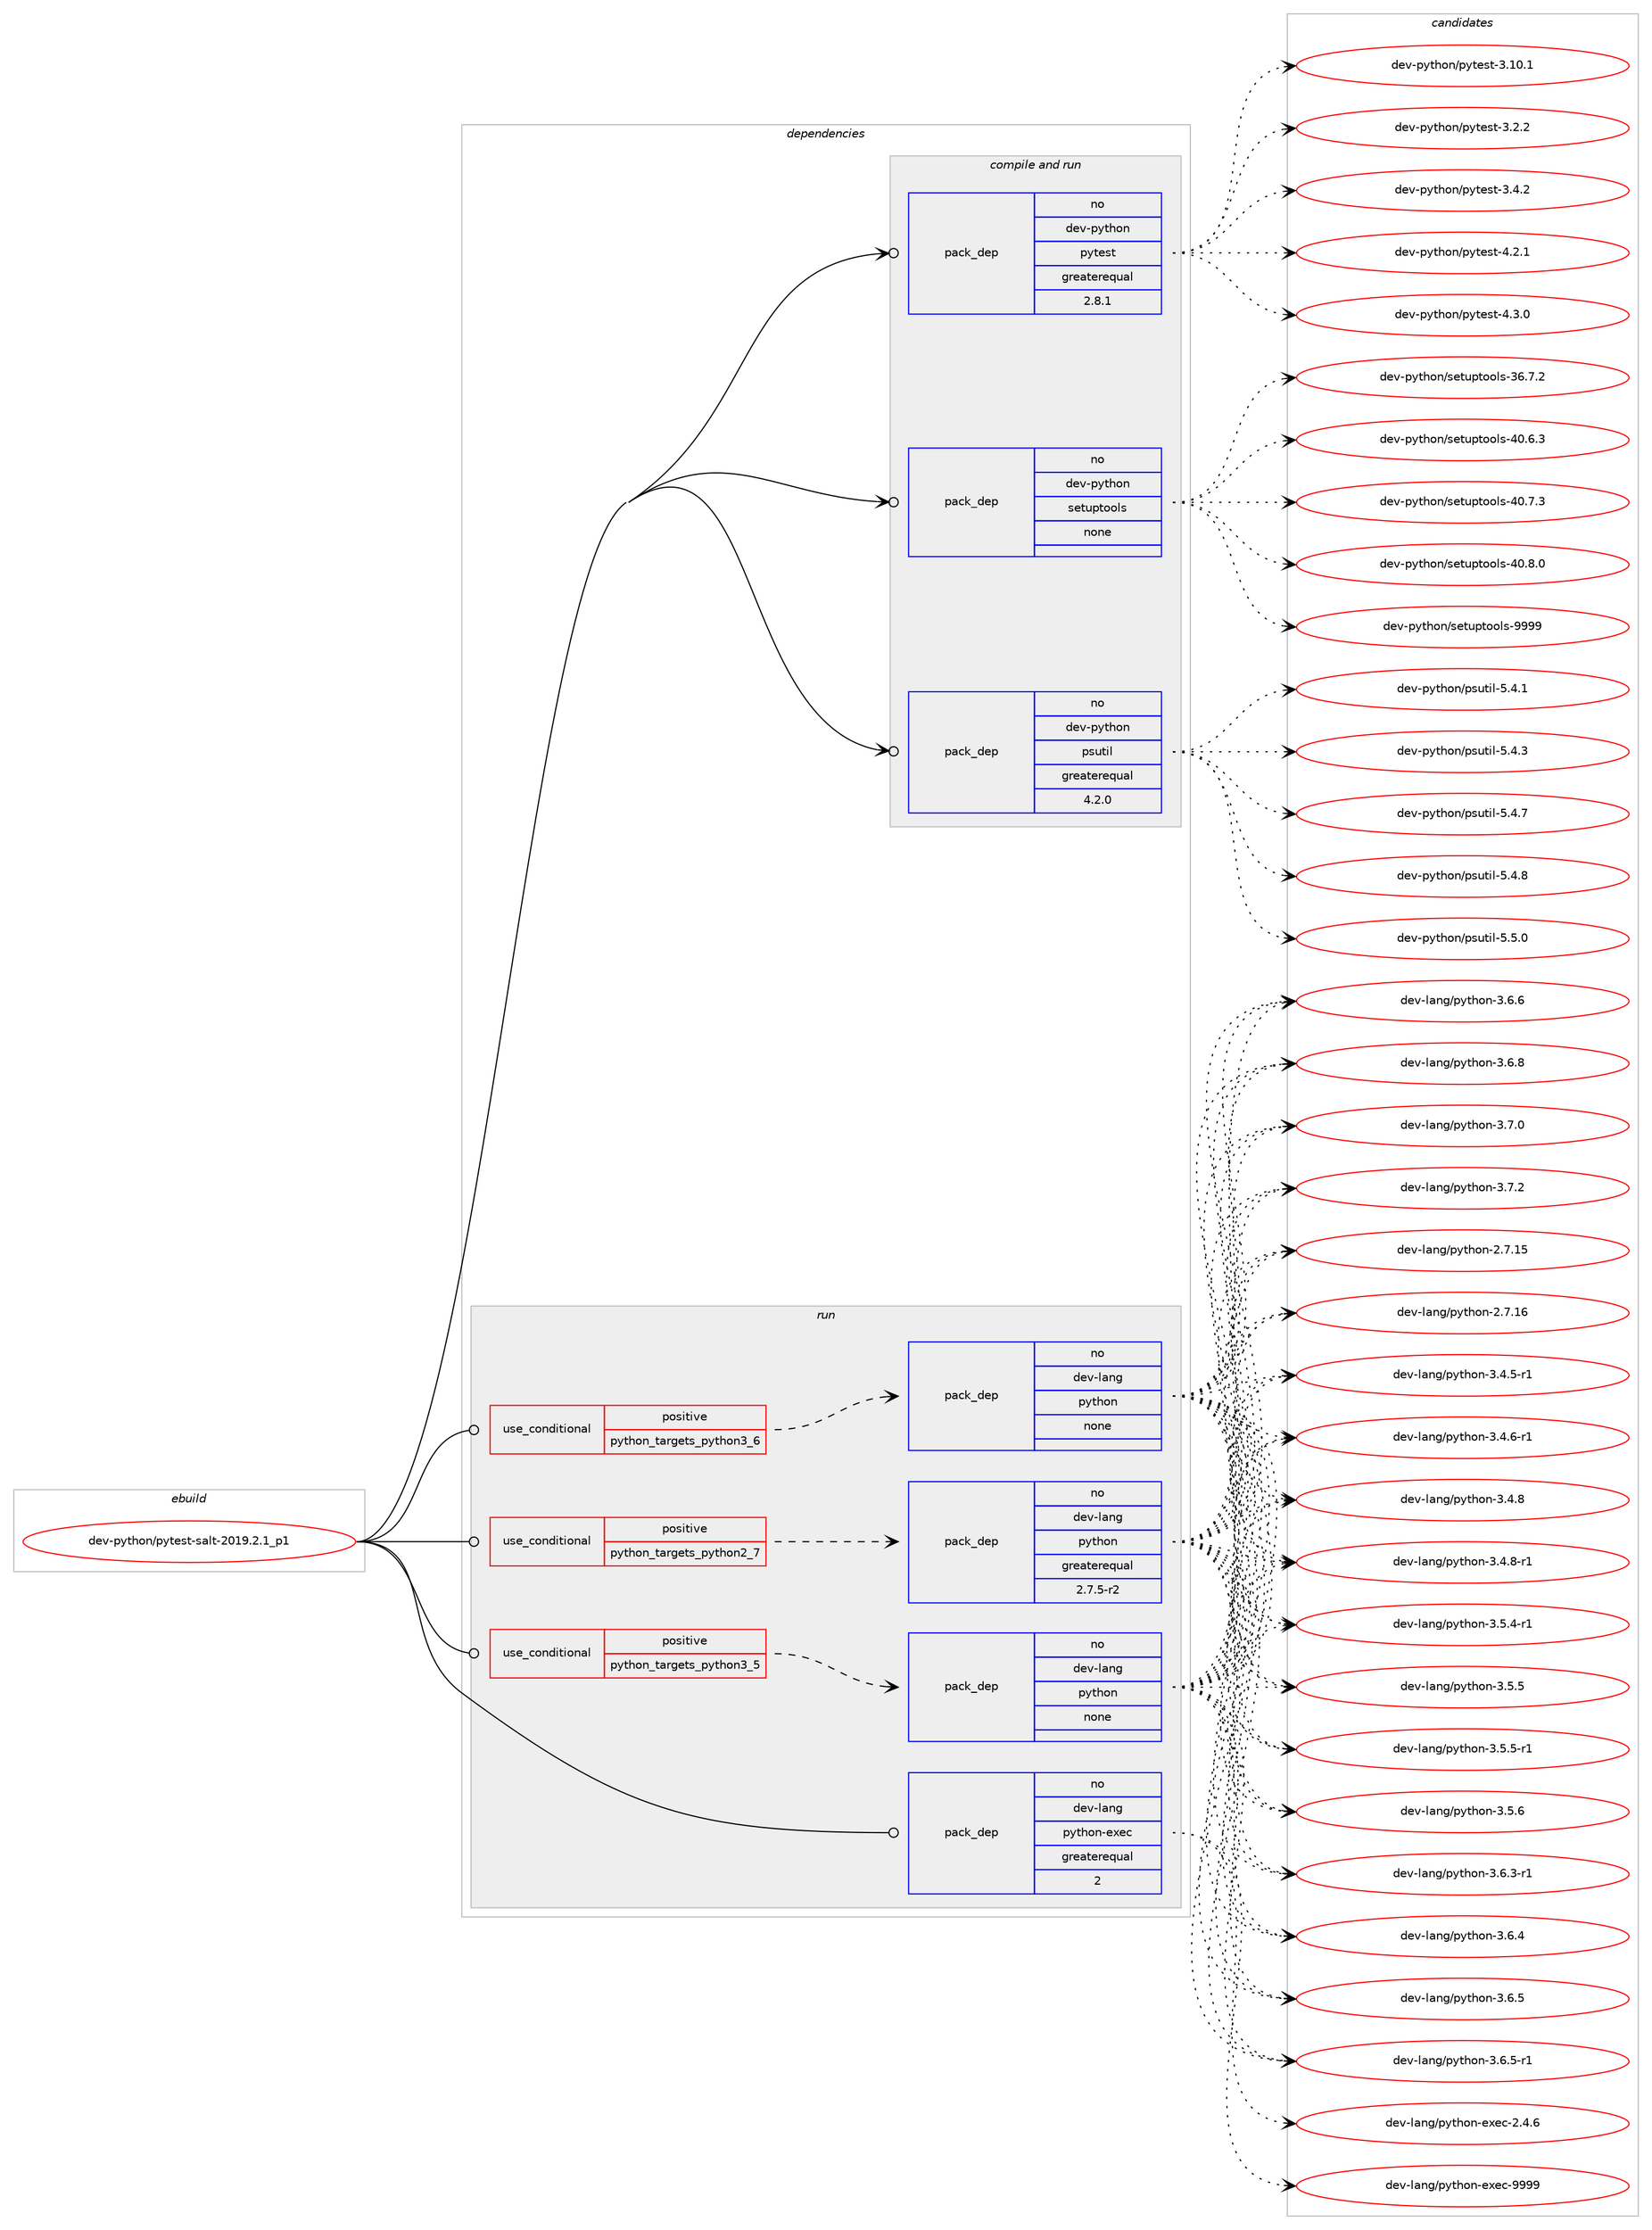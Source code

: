 digraph prolog {

# *************
# Graph options
# *************

newrank=true;
concentrate=true;
compound=true;
graph [rankdir=LR,fontname=Helvetica,fontsize=10,ranksep=1.5];#, ranksep=2.5, nodesep=0.2];
edge  [arrowhead=vee];
node  [fontname=Helvetica,fontsize=10];

# **********
# The ebuild
# **********

subgraph cluster_leftcol {
color=gray;
rank=same;
label=<<i>ebuild</i>>;
id [label="dev-python/pytest-salt-2019.2.1_p1", color=red, width=4, href="../dev-python/pytest-salt-2019.2.1_p1.svg"];
}

# ****************
# The dependencies
# ****************

subgraph cluster_midcol {
color=gray;
label=<<i>dependencies</i>>;
subgraph cluster_compile {
fillcolor="#eeeeee";
style=filled;
label=<<i>compile</i>>;
}
subgraph cluster_compileandrun {
fillcolor="#eeeeee";
style=filled;
label=<<i>compile and run</i>>;
subgraph pack1028077 {
dependency1433702 [label=<<TABLE BORDER="0" CELLBORDER="1" CELLSPACING="0" CELLPADDING="4" WIDTH="220"><TR><TD ROWSPAN="6" CELLPADDING="30">pack_dep</TD></TR><TR><TD WIDTH="110">no</TD></TR><TR><TD>dev-python</TD></TR><TR><TD>psutil</TD></TR><TR><TD>greaterequal</TD></TR><TR><TD>4.2.0</TD></TR></TABLE>>, shape=none, color=blue];
}
id:e -> dependency1433702:w [weight=20,style="solid",arrowhead="odotvee"];
subgraph pack1028078 {
dependency1433703 [label=<<TABLE BORDER="0" CELLBORDER="1" CELLSPACING="0" CELLPADDING="4" WIDTH="220"><TR><TD ROWSPAN="6" CELLPADDING="30">pack_dep</TD></TR><TR><TD WIDTH="110">no</TD></TR><TR><TD>dev-python</TD></TR><TR><TD>pytest</TD></TR><TR><TD>greaterequal</TD></TR><TR><TD>2.8.1</TD></TR></TABLE>>, shape=none, color=blue];
}
id:e -> dependency1433703:w [weight=20,style="solid",arrowhead="odotvee"];
subgraph pack1028079 {
dependency1433704 [label=<<TABLE BORDER="0" CELLBORDER="1" CELLSPACING="0" CELLPADDING="4" WIDTH="220"><TR><TD ROWSPAN="6" CELLPADDING="30">pack_dep</TD></TR><TR><TD WIDTH="110">no</TD></TR><TR><TD>dev-python</TD></TR><TR><TD>setuptools</TD></TR><TR><TD>none</TD></TR><TR><TD></TD></TR></TABLE>>, shape=none, color=blue];
}
id:e -> dependency1433704:w [weight=20,style="solid",arrowhead="odotvee"];
}
subgraph cluster_run {
fillcolor="#eeeeee";
style=filled;
label=<<i>run</i>>;
subgraph cond382277 {
dependency1433705 [label=<<TABLE BORDER="0" CELLBORDER="1" CELLSPACING="0" CELLPADDING="4"><TR><TD ROWSPAN="3" CELLPADDING="10">use_conditional</TD></TR><TR><TD>positive</TD></TR><TR><TD>python_targets_python2_7</TD></TR></TABLE>>, shape=none, color=red];
subgraph pack1028080 {
dependency1433706 [label=<<TABLE BORDER="0" CELLBORDER="1" CELLSPACING="0" CELLPADDING="4" WIDTH="220"><TR><TD ROWSPAN="6" CELLPADDING="30">pack_dep</TD></TR><TR><TD WIDTH="110">no</TD></TR><TR><TD>dev-lang</TD></TR><TR><TD>python</TD></TR><TR><TD>greaterequal</TD></TR><TR><TD>2.7.5-r2</TD></TR></TABLE>>, shape=none, color=blue];
}
dependency1433705:e -> dependency1433706:w [weight=20,style="dashed",arrowhead="vee"];
}
id:e -> dependency1433705:w [weight=20,style="solid",arrowhead="odot"];
subgraph cond382278 {
dependency1433707 [label=<<TABLE BORDER="0" CELLBORDER="1" CELLSPACING="0" CELLPADDING="4"><TR><TD ROWSPAN="3" CELLPADDING="10">use_conditional</TD></TR><TR><TD>positive</TD></TR><TR><TD>python_targets_python3_5</TD></TR></TABLE>>, shape=none, color=red];
subgraph pack1028081 {
dependency1433708 [label=<<TABLE BORDER="0" CELLBORDER="1" CELLSPACING="0" CELLPADDING="4" WIDTH="220"><TR><TD ROWSPAN="6" CELLPADDING="30">pack_dep</TD></TR><TR><TD WIDTH="110">no</TD></TR><TR><TD>dev-lang</TD></TR><TR><TD>python</TD></TR><TR><TD>none</TD></TR><TR><TD></TD></TR></TABLE>>, shape=none, color=blue];
}
dependency1433707:e -> dependency1433708:w [weight=20,style="dashed",arrowhead="vee"];
}
id:e -> dependency1433707:w [weight=20,style="solid",arrowhead="odot"];
subgraph cond382279 {
dependency1433709 [label=<<TABLE BORDER="0" CELLBORDER="1" CELLSPACING="0" CELLPADDING="4"><TR><TD ROWSPAN="3" CELLPADDING="10">use_conditional</TD></TR><TR><TD>positive</TD></TR><TR><TD>python_targets_python3_6</TD></TR></TABLE>>, shape=none, color=red];
subgraph pack1028082 {
dependency1433710 [label=<<TABLE BORDER="0" CELLBORDER="1" CELLSPACING="0" CELLPADDING="4" WIDTH="220"><TR><TD ROWSPAN="6" CELLPADDING="30">pack_dep</TD></TR><TR><TD WIDTH="110">no</TD></TR><TR><TD>dev-lang</TD></TR><TR><TD>python</TD></TR><TR><TD>none</TD></TR><TR><TD></TD></TR></TABLE>>, shape=none, color=blue];
}
dependency1433709:e -> dependency1433710:w [weight=20,style="dashed",arrowhead="vee"];
}
id:e -> dependency1433709:w [weight=20,style="solid",arrowhead="odot"];
subgraph pack1028083 {
dependency1433711 [label=<<TABLE BORDER="0" CELLBORDER="1" CELLSPACING="0" CELLPADDING="4" WIDTH="220"><TR><TD ROWSPAN="6" CELLPADDING="30">pack_dep</TD></TR><TR><TD WIDTH="110">no</TD></TR><TR><TD>dev-lang</TD></TR><TR><TD>python-exec</TD></TR><TR><TD>greaterequal</TD></TR><TR><TD>2</TD></TR></TABLE>>, shape=none, color=blue];
}
id:e -> dependency1433711:w [weight=20,style="solid",arrowhead="odot"];
}
}

# **************
# The candidates
# **************

subgraph cluster_choices {
rank=same;
color=gray;
label=<<i>candidates</i>>;

subgraph choice1028077 {
color=black;
nodesep=1;
choice1001011184511212111610411111047112115117116105108455346524649 [label="dev-python/psutil-5.4.1", color=red, width=4,href="../dev-python/psutil-5.4.1.svg"];
choice1001011184511212111610411111047112115117116105108455346524651 [label="dev-python/psutil-5.4.3", color=red, width=4,href="../dev-python/psutil-5.4.3.svg"];
choice1001011184511212111610411111047112115117116105108455346524655 [label="dev-python/psutil-5.4.7", color=red, width=4,href="../dev-python/psutil-5.4.7.svg"];
choice1001011184511212111610411111047112115117116105108455346524656 [label="dev-python/psutil-5.4.8", color=red, width=4,href="../dev-python/psutil-5.4.8.svg"];
choice1001011184511212111610411111047112115117116105108455346534648 [label="dev-python/psutil-5.5.0", color=red, width=4,href="../dev-python/psutil-5.5.0.svg"];
dependency1433702:e -> choice1001011184511212111610411111047112115117116105108455346524649:w [style=dotted,weight="100"];
dependency1433702:e -> choice1001011184511212111610411111047112115117116105108455346524651:w [style=dotted,weight="100"];
dependency1433702:e -> choice1001011184511212111610411111047112115117116105108455346524655:w [style=dotted,weight="100"];
dependency1433702:e -> choice1001011184511212111610411111047112115117116105108455346524656:w [style=dotted,weight="100"];
dependency1433702:e -> choice1001011184511212111610411111047112115117116105108455346534648:w [style=dotted,weight="100"];
}
subgraph choice1028078 {
color=black;
nodesep=1;
choice100101118451121211161041111104711212111610111511645514649484649 [label="dev-python/pytest-3.10.1", color=red, width=4,href="../dev-python/pytest-3.10.1.svg"];
choice1001011184511212111610411111047112121116101115116455146504650 [label="dev-python/pytest-3.2.2", color=red, width=4,href="../dev-python/pytest-3.2.2.svg"];
choice1001011184511212111610411111047112121116101115116455146524650 [label="dev-python/pytest-3.4.2", color=red, width=4,href="../dev-python/pytest-3.4.2.svg"];
choice1001011184511212111610411111047112121116101115116455246504649 [label="dev-python/pytest-4.2.1", color=red, width=4,href="../dev-python/pytest-4.2.1.svg"];
choice1001011184511212111610411111047112121116101115116455246514648 [label="dev-python/pytest-4.3.0", color=red, width=4,href="../dev-python/pytest-4.3.0.svg"];
dependency1433703:e -> choice100101118451121211161041111104711212111610111511645514649484649:w [style=dotted,weight="100"];
dependency1433703:e -> choice1001011184511212111610411111047112121116101115116455146504650:w [style=dotted,weight="100"];
dependency1433703:e -> choice1001011184511212111610411111047112121116101115116455146524650:w [style=dotted,weight="100"];
dependency1433703:e -> choice1001011184511212111610411111047112121116101115116455246504649:w [style=dotted,weight="100"];
dependency1433703:e -> choice1001011184511212111610411111047112121116101115116455246514648:w [style=dotted,weight="100"];
}
subgraph choice1028079 {
color=black;
nodesep=1;
choice100101118451121211161041111104711510111611711211611111110811545515446554650 [label="dev-python/setuptools-36.7.2", color=red, width=4,href="../dev-python/setuptools-36.7.2.svg"];
choice100101118451121211161041111104711510111611711211611111110811545524846544651 [label="dev-python/setuptools-40.6.3", color=red, width=4,href="../dev-python/setuptools-40.6.3.svg"];
choice100101118451121211161041111104711510111611711211611111110811545524846554651 [label="dev-python/setuptools-40.7.3", color=red, width=4,href="../dev-python/setuptools-40.7.3.svg"];
choice100101118451121211161041111104711510111611711211611111110811545524846564648 [label="dev-python/setuptools-40.8.0", color=red, width=4,href="../dev-python/setuptools-40.8.0.svg"];
choice10010111845112121116104111110471151011161171121161111111081154557575757 [label="dev-python/setuptools-9999", color=red, width=4,href="../dev-python/setuptools-9999.svg"];
dependency1433704:e -> choice100101118451121211161041111104711510111611711211611111110811545515446554650:w [style=dotted,weight="100"];
dependency1433704:e -> choice100101118451121211161041111104711510111611711211611111110811545524846544651:w [style=dotted,weight="100"];
dependency1433704:e -> choice100101118451121211161041111104711510111611711211611111110811545524846554651:w [style=dotted,weight="100"];
dependency1433704:e -> choice100101118451121211161041111104711510111611711211611111110811545524846564648:w [style=dotted,weight="100"];
dependency1433704:e -> choice10010111845112121116104111110471151011161171121161111111081154557575757:w [style=dotted,weight="100"];
}
subgraph choice1028080 {
color=black;
nodesep=1;
choice10010111845108971101034711212111610411111045504655464953 [label="dev-lang/python-2.7.15", color=red, width=4,href="../dev-lang/python-2.7.15.svg"];
choice10010111845108971101034711212111610411111045504655464954 [label="dev-lang/python-2.7.16", color=red, width=4,href="../dev-lang/python-2.7.16.svg"];
choice1001011184510897110103471121211161041111104551465246534511449 [label="dev-lang/python-3.4.5-r1", color=red, width=4,href="../dev-lang/python-3.4.5-r1.svg"];
choice1001011184510897110103471121211161041111104551465246544511449 [label="dev-lang/python-3.4.6-r1", color=red, width=4,href="../dev-lang/python-3.4.6-r1.svg"];
choice100101118451089711010347112121116104111110455146524656 [label="dev-lang/python-3.4.8", color=red, width=4,href="../dev-lang/python-3.4.8.svg"];
choice1001011184510897110103471121211161041111104551465246564511449 [label="dev-lang/python-3.4.8-r1", color=red, width=4,href="../dev-lang/python-3.4.8-r1.svg"];
choice1001011184510897110103471121211161041111104551465346524511449 [label="dev-lang/python-3.5.4-r1", color=red, width=4,href="../dev-lang/python-3.5.4-r1.svg"];
choice100101118451089711010347112121116104111110455146534653 [label="dev-lang/python-3.5.5", color=red, width=4,href="../dev-lang/python-3.5.5.svg"];
choice1001011184510897110103471121211161041111104551465346534511449 [label="dev-lang/python-3.5.5-r1", color=red, width=4,href="../dev-lang/python-3.5.5-r1.svg"];
choice100101118451089711010347112121116104111110455146534654 [label="dev-lang/python-3.5.6", color=red, width=4,href="../dev-lang/python-3.5.6.svg"];
choice1001011184510897110103471121211161041111104551465446514511449 [label="dev-lang/python-3.6.3-r1", color=red, width=4,href="../dev-lang/python-3.6.3-r1.svg"];
choice100101118451089711010347112121116104111110455146544652 [label="dev-lang/python-3.6.4", color=red, width=4,href="../dev-lang/python-3.6.4.svg"];
choice100101118451089711010347112121116104111110455146544653 [label="dev-lang/python-3.6.5", color=red, width=4,href="../dev-lang/python-3.6.5.svg"];
choice1001011184510897110103471121211161041111104551465446534511449 [label="dev-lang/python-3.6.5-r1", color=red, width=4,href="../dev-lang/python-3.6.5-r1.svg"];
choice100101118451089711010347112121116104111110455146544654 [label="dev-lang/python-3.6.6", color=red, width=4,href="../dev-lang/python-3.6.6.svg"];
choice100101118451089711010347112121116104111110455146544656 [label="dev-lang/python-3.6.8", color=red, width=4,href="../dev-lang/python-3.6.8.svg"];
choice100101118451089711010347112121116104111110455146554648 [label="dev-lang/python-3.7.0", color=red, width=4,href="../dev-lang/python-3.7.0.svg"];
choice100101118451089711010347112121116104111110455146554650 [label="dev-lang/python-3.7.2", color=red, width=4,href="../dev-lang/python-3.7.2.svg"];
dependency1433706:e -> choice10010111845108971101034711212111610411111045504655464953:w [style=dotted,weight="100"];
dependency1433706:e -> choice10010111845108971101034711212111610411111045504655464954:w [style=dotted,weight="100"];
dependency1433706:e -> choice1001011184510897110103471121211161041111104551465246534511449:w [style=dotted,weight="100"];
dependency1433706:e -> choice1001011184510897110103471121211161041111104551465246544511449:w [style=dotted,weight="100"];
dependency1433706:e -> choice100101118451089711010347112121116104111110455146524656:w [style=dotted,weight="100"];
dependency1433706:e -> choice1001011184510897110103471121211161041111104551465246564511449:w [style=dotted,weight="100"];
dependency1433706:e -> choice1001011184510897110103471121211161041111104551465346524511449:w [style=dotted,weight="100"];
dependency1433706:e -> choice100101118451089711010347112121116104111110455146534653:w [style=dotted,weight="100"];
dependency1433706:e -> choice1001011184510897110103471121211161041111104551465346534511449:w [style=dotted,weight="100"];
dependency1433706:e -> choice100101118451089711010347112121116104111110455146534654:w [style=dotted,weight="100"];
dependency1433706:e -> choice1001011184510897110103471121211161041111104551465446514511449:w [style=dotted,weight="100"];
dependency1433706:e -> choice100101118451089711010347112121116104111110455146544652:w [style=dotted,weight="100"];
dependency1433706:e -> choice100101118451089711010347112121116104111110455146544653:w [style=dotted,weight="100"];
dependency1433706:e -> choice1001011184510897110103471121211161041111104551465446534511449:w [style=dotted,weight="100"];
dependency1433706:e -> choice100101118451089711010347112121116104111110455146544654:w [style=dotted,weight="100"];
dependency1433706:e -> choice100101118451089711010347112121116104111110455146544656:w [style=dotted,weight="100"];
dependency1433706:e -> choice100101118451089711010347112121116104111110455146554648:w [style=dotted,weight="100"];
dependency1433706:e -> choice100101118451089711010347112121116104111110455146554650:w [style=dotted,weight="100"];
}
subgraph choice1028081 {
color=black;
nodesep=1;
choice10010111845108971101034711212111610411111045504655464953 [label="dev-lang/python-2.7.15", color=red, width=4,href="../dev-lang/python-2.7.15.svg"];
choice10010111845108971101034711212111610411111045504655464954 [label="dev-lang/python-2.7.16", color=red, width=4,href="../dev-lang/python-2.7.16.svg"];
choice1001011184510897110103471121211161041111104551465246534511449 [label="dev-lang/python-3.4.5-r1", color=red, width=4,href="../dev-lang/python-3.4.5-r1.svg"];
choice1001011184510897110103471121211161041111104551465246544511449 [label="dev-lang/python-3.4.6-r1", color=red, width=4,href="../dev-lang/python-3.4.6-r1.svg"];
choice100101118451089711010347112121116104111110455146524656 [label="dev-lang/python-3.4.8", color=red, width=4,href="../dev-lang/python-3.4.8.svg"];
choice1001011184510897110103471121211161041111104551465246564511449 [label="dev-lang/python-3.4.8-r1", color=red, width=4,href="../dev-lang/python-3.4.8-r1.svg"];
choice1001011184510897110103471121211161041111104551465346524511449 [label="dev-lang/python-3.5.4-r1", color=red, width=4,href="../dev-lang/python-3.5.4-r1.svg"];
choice100101118451089711010347112121116104111110455146534653 [label="dev-lang/python-3.5.5", color=red, width=4,href="../dev-lang/python-3.5.5.svg"];
choice1001011184510897110103471121211161041111104551465346534511449 [label="dev-lang/python-3.5.5-r1", color=red, width=4,href="../dev-lang/python-3.5.5-r1.svg"];
choice100101118451089711010347112121116104111110455146534654 [label="dev-lang/python-3.5.6", color=red, width=4,href="../dev-lang/python-3.5.6.svg"];
choice1001011184510897110103471121211161041111104551465446514511449 [label="dev-lang/python-3.6.3-r1", color=red, width=4,href="../dev-lang/python-3.6.3-r1.svg"];
choice100101118451089711010347112121116104111110455146544652 [label="dev-lang/python-3.6.4", color=red, width=4,href="../dev-lang/python-3.6.4.svg"];
choice100101118451089711010347112121116104111110455146544653 [label="dev-lang/python-3.6.5", color=red, width=4,href="../dev-lang/python-3.6.5.svg"];
choice1001011184510897110103471121211161041111104551465446534511449 [label="dev-lang/python-3.6.5-r1", color=red, width=4,href="../dev-lang/python-3.6.5-r1.svg"];
choice100101118451089711010347112121116104111110455146544654 [label="dev-lang/python-3.6.6", color=red, width=4,href="../dev-lang/python-3.6.6.svg"];
choice100101118451089711010347112121116104111110455146544656 [label="dev-lang/python-3.6.8", color=red, width=4,href="../dev-lang/python-3.6.8.svg"];
choice100101118451089711010347112121116104111110455146554648 [label="dev-lang/python-3.7.0", color=red, width=4,href="../dev-lang/python-3.7.0.svg"];
choice100101118451089711010347112121116104111110455146554650 [label="dev-lang/python-3.7.2", color=red, width=4,href="../dev-lang/python-3.7.2.svg"];
dependency1433708:e -> choice10010111845108971101034711212111610411111045504655464953:w [style=dotted,weight="100"];
dependency1433708:e -> choice10010111845108971101034711212111610411111045504655464954:w [style=dotted,weight="100"];
dependency1433708:e -> choice1001011184510897110103471121211161041111104551465246534511449:w [style=dotted,weight="100"];
dependency1433708:e -> choice1001011184510897110103471121211161041111104551465246544511449:w [style=dotted,weight="100"];
dependency1433708:e -> choice100101118451089711010347112121116104111110455146524656:w [style=dotted,weight="100"];
dependency1433708:e -> choice1001011184510897110103471121211161041111104551465246564511449:w [style=dotted,weight="100"];
dependency1433708:e -> choice1001011184510897110103471121211161041111104551465346524511449:w [style=dotted,weight="100"];
dependency1433708:e -> choice100101118451089711010347112121116104111110455146534653:w [style=dotted,weight="100"];
dependency1433708:e -> choice1001011184510897110103471121211161041111104551465346534511449:w [style=dotted,weight="100"];
dependency1433708:e -> choice100101118451089711010347112121116104111110455146534654:w [style=dotted,weight="100"];
dependency1433708:e -> choice1001011184510897110103471121211161041111104551465446514511449:w [style=dotted,weight="100"];
dependency1433708:e -> choice100101118451089711010347112121116104111110455146544652:w [style=dotted,weight="100"];
dependency1433708:e -> choice100101118451089711010347112121116104111110455146544653:w [style=dotted,weight="100"];
dependency1433708:e -> choice1001011184510897110103471121211161041111104551465446534511449:w [style=dotted,weight="100"];
dependency1433708:e -> choice100101118451089711010347112121116104111110455146544654:w [style=dotted,weight="100"];
dependency1433708:e -> choice100101118451089711010347112121116104111110455146544656:w [style=dotted,weight="100"];
dependency1433708:e -> choice100101118451089711010347112121116104111110455146554648:w [style=dotted,weight="100"];
dependency1433708:e -> choice100101118451089711010347112121116104111110455146554650:w [style=dotted,weight="100"];
}
subgraph choice1028082 {
color=black;
nodesep=1;
choice10010111845108971101034711212111610411111045504655464953 [label="dev-lang/python-2.7.15", color=red, width=4,href="../dev-lang/python-2.7.15.svg"];
choice10010111845108971101034711212111610411111045504655464954 [label="dev-lang/python-2.7.16", color=red, width=4,href="../dev-lang/python-2.7.16.svg"];
choice1001011184510897110103471121211161041111104551465246534511449 [label="dev-lang/python-3.4.5-r1", color=red, width=4,href="../dev-lang/python-3.4.5-r1.svg"];
choice1001011184510897110103471121211161041111104551465246544511449 [label="dev-lang/python-3.4.6-r1", color=red, width=4,href="../dev-lang/python-3.4.6-r1.svg"];
choice100101118451089711010347112121116104111110455146524656 [label="dev-lang/python-3.4.8", color=red, width=4,href="../dev-lang/python-3.4.8.svg"];
choice1001011184510897110103471121211161041111104551465246564511449 [label="dev-lang/python-3.4.8-r1", color=red, width=4,href="../dev-lang/python-3.4.8-r1.svg"];
choice1001011184510897110103471121211161041111104551465346524511449 [label="dev-lang/python-3.5.4-r1", color=red, width=4,href="../dev-lang/python-3.5.4-r1.svg"];
choice100101118451089711010347112121116104111110455146534653 [label="dev-lang/python-3.5.5", color=red, width=4,href="../dev-lang/python-3.5.5.svg"];
choice1001011184510897110103471121211161041111104551465346534511449 [label="dev-lang/python-3.5.5-r1", color=red, width=4,href="../dev-lang/python-3.5.5-r1.svg"];
choice100101118451089711010347112121116104111110455146534654 [label="dev-lang/python-3.5.6", color=red, width=4,href="../dev-lang/python-3.5.6.svg"];
choice1001011184510897110103471121211161041111104551465446514511449 [label="dev-lang/python-3.6.3-r1", color=red, width=4,href="../dev-lang/python-3.6.3-r1.svg"];
choice100101118451089711010347112121116104111110455146544652 [label="dev-lang/python-3.6.4", color=red, width=4,href="../dev-lang/python-3.6.4.svg"];
choice100101118451089711010347112121116104111110455146544653 [label="dev-lang/python-3.6.5", color=red, width=4,href="../dev-lang/python-3.6.5.svg"];
choice1001011184510897110103471121211161041111104551465446534511449 [label="dev-lang/python-3.6.5-r1", color=red, width=4,href="../dev-lang/python-3.6.5-r1.svg"];
choice100101118451089711010347112121116104111110455146544654 [label="dev-lang/python-3.6.6", color=red, width=4,href="../dev-lang/python-3.6.6.svg"];
choice100101118451089711010347112121116104111110455146544656 [label="dev-lang/python-3.6.8", color=red, width=4,href="../dev-lang/python-3.6.8.svg"];
choice100101118451089711010347112121116104111110455146554648 [label="dev-lang/python-3.7.0", color=red, width=4,href="../dev-lang/python-3.7.0.svg"];
choice100101118451089711010347112121116104111110455146554650 [label="dev-lang/python-3.7.2", color=red, width=4,href="../dev-lang/python-3.7.2.svg"];
dependency1433710:e -> choice10010111845108971101034711212111610411111045504655464953:w [style=dotted,weight="100"];
dependency1433710:e -> choice10010111845108971101034711212111610411111045504655464954:w [style=dotted,weight="100"];
dependency1433710:e -> choice1001011184510897110103471121211161041111104551465246534511449:w [style=dotted,weight="100"];
dependency1433710:e -> choice1001011184510897110103471121211161041111104551465246544511449:w [style=dotted,weight="100"];
dependency1433710:e -> choice100101118451089711010347112121116104111110455146524656:w [style=dotted,weight="100"];
dependency1433710:e -> choice1001011184510897110103471121211161041111104551465246564511449:w [style=dotted,weight="100"];
dependency1433710:e -> choice1001011184510897110103471121211161041111104551465346524511449:w [style=dotted,weight="100"];
dependency1433710:e -> choice100101118451089711010347112121116104111110455146534653:w [style=dotted,weight="100"];
dependency1433710:e -> choice1001011184510897110103471121211161041111104551465346534511449:w [style=dotted,weight="100"];
dependency1433710:e -> choice100101118451089711010347112121116104111110455146534654:w [style=dotted,weight="100"];
dependency1433710:e -> choice1001011184510897110103471121211161041111104551465446514511449:w [style=dotted,weight="100"];
dependency1433710:e -> choice100101118451089711010347112121116104111110455146544652:w [style=dotted,weight="100"];
dependency1433710:e -> choice100101118451089711010347112121116104111110455146544653:w [style=dotted,weight="100"];
dependency1433710:e -> choice1001011184510897110103471121211161041111104551465446534511449:w [style=dotted,weight="100"];
dependency1433710:e -> choice100101118451089711010347112121116104111110455146544654:w [style=dotted,weight="100"];
dependency1433710:e -> choice100101118451089711010347112121116104111110455146544656:w [style=dotted,weight="100"];
dependency1433710:e -> choice100101118451089711010347112121116104111110455146554648:w [style=dotted,weight="100"];
dependency1433710:e -> choice100101118451089711010347112121116104111110455146554650:w [style=dotted,weight="100"];
}
subgraph choice1028083 {
color=black;
nodesep=1;
choice1001011184510897110103471121211161041111104510112010199455046524654 [label="dev-lang/python-exec-2.4.6", color=red, width=4,href="../dev-lang/python-exec-2.4.6.svg"];
choice10010111845108971101034711212111610411111045101120101994557575757 [label="dev-lang/python-exec-9999", color=red, width=4,href="../dev-lang/python-exec-9999.svg"];
dependency1433711:e -> choice1001011184510897110103471121211161041111104510112010199455046524654:w [style=dotted,weight="100"];
dependency1433711:e -> choice10010111845108971101034711212111610411111045101120101994557575757:w [style=dotted,weight="100"];
}
}

}
